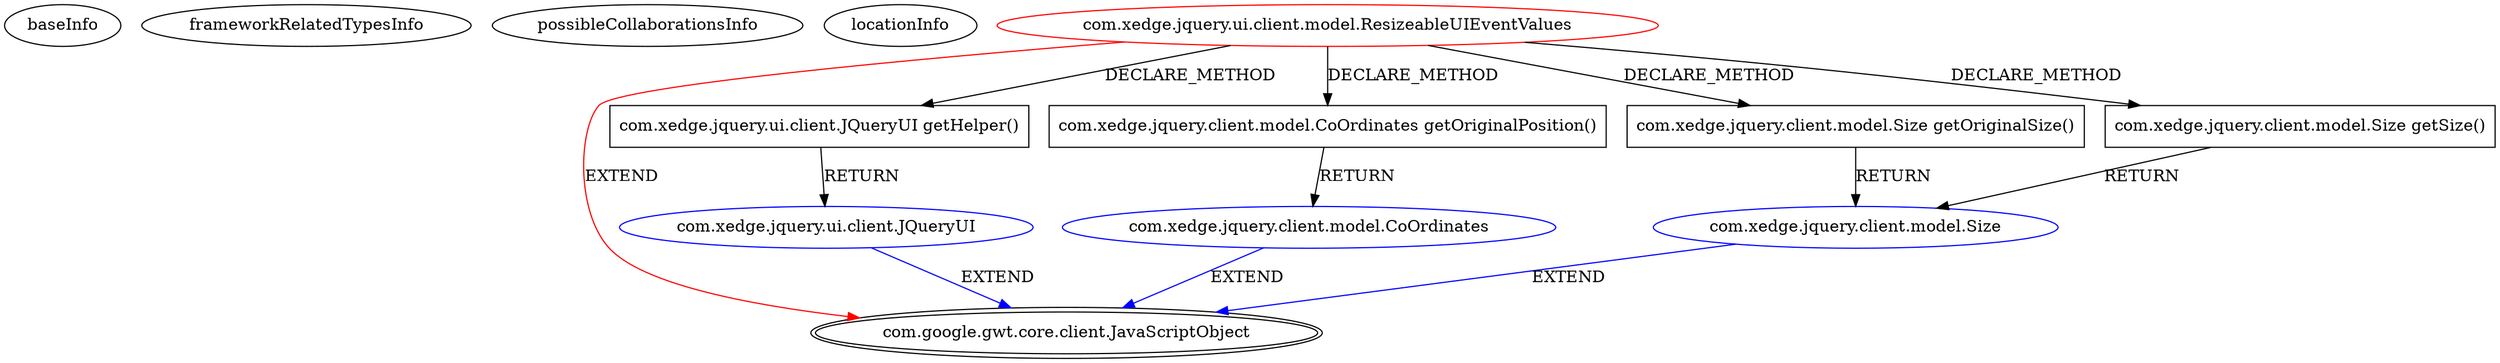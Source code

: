 digraph {
baseInfo[graphId=998,category="extension_graph",isAnonymous=false,possibleRelation=true]
frameworkRelatedTypesInfo[0="com.google.gwt.core.client.JavaScriptObject"]
possibleCollaborationsInfo[0="998~CLIENT_METHOD_DECLARATION-RETURN_TYPE-CLIENT_METHOD_DECLARATION-RETURN_TYPE-~com.google.gwt.core.client.JavaScriptObject ~com.google.gwt.core.client.JavaScriptObject ~false~false",1="998~CLIENT_METHOD_DECLARATION-RETURN_TYPE-~com.google.gwt.core.client.JavaScriptObject ~com.google.gwt.core.client.JavaScriptObject ~false~false"]
locationInfo[projectName="brychcy-gwt-jquery",filePath="/brychcy-gwt-jquery/gwt-jquery-master/src/com/xedge/jquery/ui/client/model/ResizeableUIEventValues.java",contextSignature="ResizeableUIEventValues",graphId="998"]
0[label="com.xedge.jquery.ui.client.model.ResizeableUIEventValues",vertexType="ROOT_CLIENT_CLASS_DECLARATION",isFrameworkType=false,color=red]
1[label="com.google.gwt.core.client.JavaScriptObject",vertexType="FRAMEWORK_CLASS_TYPE",isFrameworkType=true,peripheries=2]
3[label="com.xedge.jquery.ui.client.JQueryUI getHelper()",vertexType="CLIENT_METHOD_DECLARATION",isFrameworkType=false,shape=box]
4[label="com.xedge.jquery.ui.client.JQueryUI",vertexType="REFERENCE_CLIENT_CLASS_DECLARATION",isFrameworkType=false,color=blue]
6[label="com.xedge.jquery.client.model.CoOrdinates getOriginalPosition()",vertexType="CLIENT_METHOD_DECLARATION",isFrameworkType=false,shape=box]
7[label="com.xedge.jquery.client.model.CoOrdinates",vertexType="REFERENCE_CLIENT_CLASS_DECLARATION",isFrameworkType=false,color=blue]
9[label="com.xedge.jquery.client.model.Size getOriginalSize()",vertexType="CLIENT_METHOD_DECLARATION",isFrameworkType=false,shape=box]
10[label="com.xedge.jquery.client.model.Size",vertexType="REFERENCE_CLIENT_CLASS_DECLARATION",isFrameworkType=false,color=blue]
12[label="com.xedge.jquery.client.model.Size getSize()",vertexType="CLIENT_METHOD_DECLARATION",isFrameworkType=false,shape=box]
0->1[label="EXTEND",color=red]
0->3[label="DECLARE_METHOD"]
4->1[label="EXTEND",color=blue]
3->4[label="RETURN"]
0->6[label="DECLARE_METHOD"]
7->1[label="EXTEND",color=blue]
6->7[label="RETURN"]
0->9[label="DECLARE_METHOD"]
10->1[label="EXTEND",color=blue]
9->10[label="RETURN"]
0->12[label="DECLARE_METHOD"]
12->10[label="RETURN"]
}
